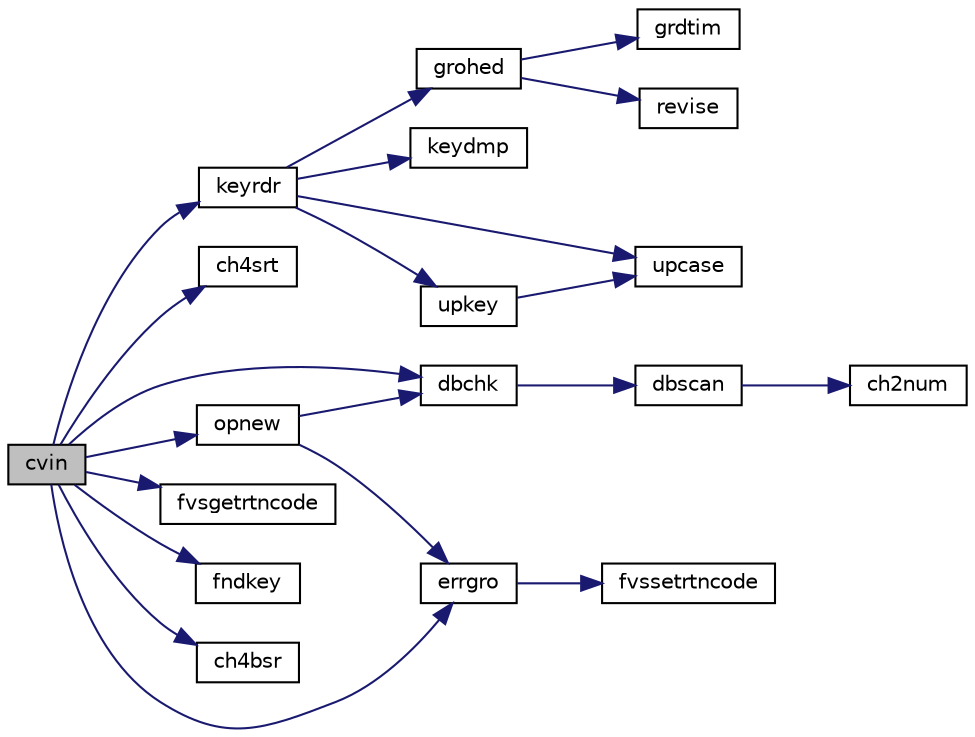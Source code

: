 digraph "cvin"
{
  edge [fontname="Helvetica",fontsize="10",labelfontname="Helvetica",labelfontsize="10"];
  node [fontname="Helvetica",fontsize="10",shape=record];
  rankdir="LR";
  Node1 [label="cvin",height=0.2,width=0.4,color="black", fillcolor="grey75", style="filled", fontcolor="black"];
  Node1 -> Node2 [color="midnightblue",fontsize="10",style="solid",fontname="Helvetica"];
  Node2 [label="dbchk",height=0.2,width=0.4,color="black", fillcolor="white", style="filled",URL="$dbchk_8f.html#a50e82b8d87ebaeb63d8e1abab05bc20b"];
  Node2 -> Node3 [color="midnightblue",fontsize="10",style="solid",fontname="Helvetica"];
  Node3 [label="dbscan",height=0.2,width=0.4,color="black", fillcolor="white", style="filled",URL="$dbscan_8f.html#a18f1eb65a1dbf6141e44b1ac4a10757e"];
  Node3 -> Node4 [color="midnightblue",fontsize="10",style="solid",fontname="Helvetica"];
  Node4 [label="ch2num",height=0.2,width=0.4,color="black", fillcolor="white", style="filled",URL="$ch2num_8f.html#acc5a9987290b4e6c8cfe65bd2cd93540"];
  Node1 -> Node5 [color="midnightblue",fontsize="10",style="solid",fontname="Helvetica"];
  Node5 [label="ch4srt",height=0.2,width=0.4,color="black", fillcolor="white", style="filled",URL="$ch4srt_8f.html#aea68571319ed79a422ad0ca8f8e76852"];
  Node1 -> Node6 [color="midnightblue",fontsize="10",style="solid",fontname="Helvetica"];
  Node6 [label="keyrdr",height=0.2,width=0.4,color="black", fillcolor="white", style="filled",URL="$keyrdr_8f.html#a39433b0291ac515848778ce68d62101b"];
  Node6 -> Node7 [color="midnightblue",fontsize="10",style="solid",fontname="Helvetica"];
  Node7 [label="upcase",height=0.2,width=0.4,color="black", fillcolor="white", style="filled",URL="$upcase_8f.html#a412a50f91650f78ed984862cdcd7a60d"];
  Node6 -> Node8 [color="midnightblue",fontsize="10",style="solid",fontname="Helvetica"];
  Node8 [label="grohed",height=0.2,width=0.4,color="black", fillcolor="white", style="filled",URL="$grohed_8f.html#a208663aece1e7b7a8133af6dd40d5468"];
  Node8 -> Node9 [color="midnightblue",fontsize="10",style="solid",fontname="Helvetica"];
  Node9 [label="revise",height=0.2,width=0.4,color="black", fillcolor="white", style="filled",URL="$revise_8f.html#a760f6639eabbb44bc7694760f0598231"];
  Node8 -> Node10 [color="midnightblue",fontsize="10",style="solid",fontname="Helvetica"];
  Node10 [label="grdtim",height=0.2,width=0.4,color="black", fillcolor="white", style="filled",URL="$grdtim_8f.html#ad10217068165ab4b799e84db9a37e052"];
  Node6 -> Node11 [color="midnightblue",fontsize="10",style="solid",fontname="Helvetica"];
  Node11 [label="upkey",height=0.2,width=0.4,color="black", fillcolor="white", style="filled",URL="$upkey_8f.html#a3d29a548fa44cc88b9b69215287ac9f9"];
  Node11 -> Node7 [color="midnightblue",fontsize="10",style="solid",fontname="Helvetica"];
  Node6 -> Node12 [color="midnightblue",fontsize="10",style="solid",fontname="Helvetica"];
  Node12 [label="keydmp",height=0.2,width=0.4,color="black", fillcolor="white", style="filled",URL="$keydmp_8f.html#ab3f5787fd4e2313afc308c182f25da28"];
  Node1 -> Node13 [color="midnightblue",fontsize="10",style="solid",fontname="Helvetica"];
  Node13 [label="errgro",height=0.2,width=0.4,color="black", fillcolor="white", style="filled",URL="$errgro_8f.html#a638bc8982f252f2894cb512c31d9890a"];
  Node13 -> Node14 [color="midnightblue",fontsize="10",style="solid",fontname="Helvetica"];
  Node14 [label="fvssetrtncode",height=0.2,width=0.4,color="black", fillcolor="white", style="filled",URL="$cmdline_8f.html#a079170808ee3336a99645e9e57dfe5a9"];
  Node1 -> Node15 [color="midnightblue",fontsize="10",style="solid",fontname="Helvetica"];
  Node15 [label="fvsgetrtncode",height=0.2,width=0.4,color="black", fillcolor="white", style="filled",URL="$cmdline_8f.html#a0772cb6ab1daa15981fb8fcb46971c27"];
  Node1 -> Node16 [color="midnightblue",fontsize="10",style="solid",fontname="Helvetica"];
  Node16 [label="fndkey",height=0.2,width=0.4,color="black", fillcolor="white", style="filled",URL="$fndkey_8f.html#a643ffbef08c605bdf298b91a0f8dc232"];
  Node1 -> Node17 [color="midnightblue",fontsize="10",style="solid",fontname="Helvetica"];
  Node17 [label="ch4bsr",height=0.2,width=0.4,color="black", fillcolor="white", style="filled",URL="$ch4bsr_8f.html#a3df37468789c0546a025461570a22553"];
  Node1 -> Node18 [color="midnightblue",fontsize="10",style="solid",fontname="Helvetica"];
  Node18 [label="opnew",height=0.2,width=0.4,color="black", fillcolor="white", style="filled",URL="$opnew_8f.html#a279e50f0eb11d39630ea1c07984823c6"];
  Node18 -> Node2 [color="midnightblue",fontsize="10",style="solid",fontname="Helvetica"];
  Node18 -> Node13 [color="midnightblue",fontsize="10",style="solid",fontname="Helvetica"];
}
